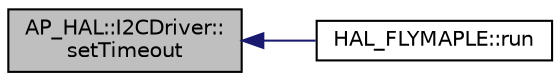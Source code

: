 digraph "AP_HAL::I2CDriver::setTimeout"
{
 // INTERACTIVE_SVG=YES
  edge [fontname="Helvetica",fontsize="10",labelfontname="Helvetica",labelfontsize="10"];
  node [fontname="Helvetica",fontsize="10",shape=record];
  rankdir="LR";
  Node1 [label="AP_HAL::I2CDriver::\lsetTimeout",height=0.2,width=0.4,color="black", fillcolor="grey75", style="filled", fontcolor="black"];
  Node1 -> Node2 [dir="back",color="midnightblue",fontsize="10",style="solid",fontname="Helvetica"];
  Node2 [label="HAL_FLYMAPLE::run",height=0.2,width=0.4,color="black", fillcolor="white", style="filled",URL="$classHAL__FLYMAPLE.html#a0b4f59dd5388cdf1ae21f0b3365d518a"];
}

